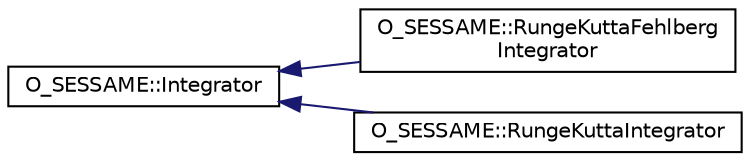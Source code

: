 digraph "Graphical Class Hierarchy"
{
 // LATEX_PDF_SIZE
  edge [fontname="Helvetica",fontsize="10",labelfontname="Helvetica",labelfontsize="10"];
  node [fontname="Helvetica",fontsize="10",shape=record];
  rankdir="LR";
  Node0 [label="O_SESSAME::Integrator",height=0.2,width=0.4,color="black", fillcolor="white", style="filled",URL="$classO__SESSAME_1_1Integrator.html",tooltip="Interface class to the Integrator algorithm strategies."];
  Node0 -> Node1 [dir="back",color="midnightblue",fontsize="10",style="solid",fontname="Helvetica"];
  Node1 [label="O_SESSAME::RungeKuttaFehlberg\lIntegrator",height=0.2,width=0.4,color="black", fillcolor="white", style="filled",URL="$classO__SESSAME_1_1RungeKuttaFehlbergIntegrator.html",tooltip="Runge-Kutta-Fehlberg integrator."];
  Node0 -> Node2 [dir="back",color="midnightblue",fontsize="10",style="solid",fontname="Helvetica"];
  Node2 [label="O_SESSAME::RungeKuttaIntegrator",height=0.2,width=0.4,color="black", fillcolor="white", style="filled",URL="$classO__SESSAME_1_1RungeKuttaIntegrator.html",tooltip="Implementation of a Runge-Kutta (Fourth Order) Integrator."];
}
